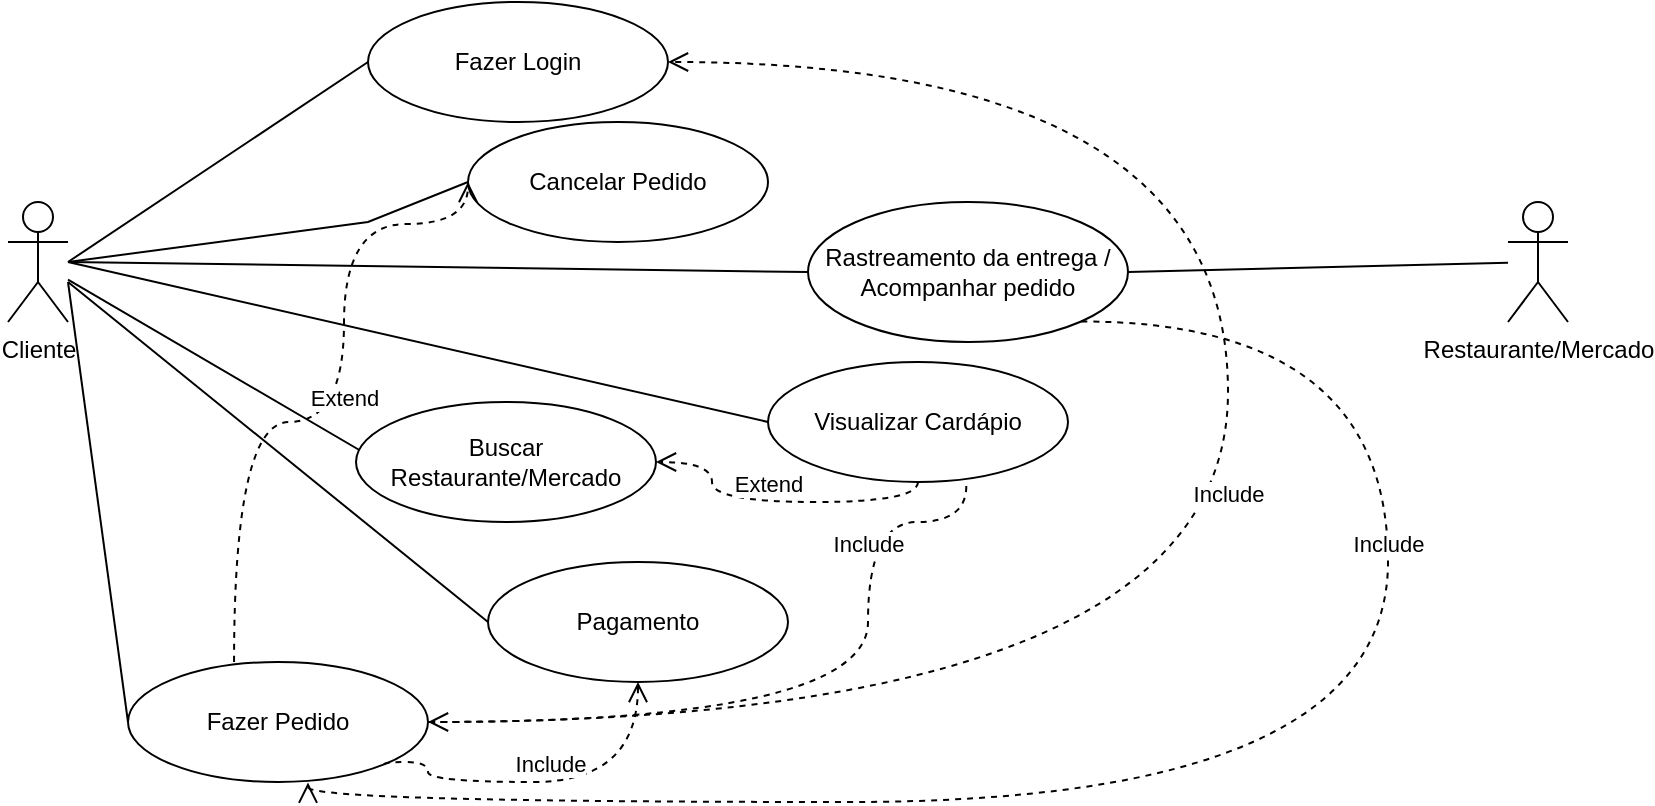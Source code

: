 <mxfile version="24.7.7">
  <diagram name="Página-1" id="4AqezNaRY7WEhVQ-DBEb">
    <mxGraphModel dx="1050" dy="522" grid="1" gridSize="10" guides="1" tooltips="1" connect="1" arrows="1" fold="1" page="1" pageScale="1" pageWidth="827" pageHeight="1169" math="0" shadow="0">
      <root>
        <mxCell id="0" />
        <mxCell id="1" parent="0" />
        <mxCell id="1PBOHZVlMXfvLXhJ8v84-1" value="Cliente" style="shape=umlActor;verticalLabelPosition=bottom;verticalAlign=top;html=1;outlineConnect=0;" vertex="1" parent="1">
          <mxGeometry x="90" y="220" width="30" height="60" as="geometry" />
        </mxCell>
        <mxCell id="1PBOHZVlMXfvLXhJ8v84-2" value="Restaurante/Mercado" style="shape=umlActor;verticalLabelPosition=bottom;verticalAlign=top;html=1;outlineConnect=0;" vertex="1" parent="1">
          <mxGeometry x="840" y="220" width="30" height="60" as="geometry" />
        </mxCell>
        <mxCell id="1PBOHZVlMXfvLXhJ8v84-4" value="Fazer Login" style="ellipse;whiteSpace=wrap;html=1;" vertex="1" parent="1">
          <mxGeometry x="270" y="120" width="150" height="60" as="geometry" />
        </mxCell>
        <mxCell id="1PBOHZVlMXfvLXhJ8v84-8" value="Buscar Restaurante/Mercado" style="ellipse;whiteSpace=wrap;html=1;" vertex="1" parent="1">
          <mxGeometry x="264" y="320" width="150" height="60" as="geometry" />
        </mxCell>
        <mxCell id="1PBOHZVlMXfvLXhJ8v84-9" value="Visualizar Cardápio" style="ellipse;whiteSpace=wrap;html=1;" vertex="1" parent="1">
          <mxGeometry x="470" y="300" width="150" height="60" as="geometry" />
        </mxCell>
        <mxCell id="1PBOHZVlMXfvLXhJ8v84-10" value="Fazer Pedido" style="ellipse;whiteSpace=wrap;html=1;" vertex="1" parent="1">
          <mxGeometry x="150" y="450" width="150" height="60" as="geometry" />
        </mxCell>
        <mxCell id="1PBOHZVlMXfvLXhJ8v84-11" value="Pagamento" style="ellipse;whiteSpace=wrap;html=1;" vertex="1" parent="1">
          <mxGeometry x="330" y="400" width="150" height="60" as="geometry" />
        </mxCell>
        <mxCell id="1PBOHZVlMXfvLXhJ8v84-12" value="Rastreamento da entrega / Acompanhar pedido" style="ellipse;whiteSpace=wrap;html=1;" vertex="1" parent="1">
          <mxGeometry x="490" y="220" width="160" height="70" as="geometry" />
        </mxCell>
        <mxCell id="1PBOHZVlMXfvLXhJ8v84-13" value="Cancelar Pedido" style="ellipse;whiteSpace=wrap;html=1;" vertex="1" parent="1">
          <mxGeometry x="320" y="180" width="150" height="60" as="geometry" />
        </mxCell>
        <mxCell id="1PBOHZVlMXfvLXhJ8v84-18" value="" style="endArrow=none;html=1;rounded=0;exitX=0.011;exitY=0.4;exitDx=0;exitDy=0;exitPerimeter=0;" edge="1" parent="1" source="1PBOHZVlMXfvLXhJ8v84-8" target="1PBOHZVlMXfvLXhJ8v84-1">
          <mxGeometry width="50" height="50" relative="1" as="geometry">
            <mxPoint x="390" y="370" as="sourcePoint" />
            <mxPoint x="440" y="320" as="targetPoint" />
          </mxGeometry>
        </mxCell>
        <mxCell id="1PBOHZVlMXfvLXhJ8v84-20" value="" style="endArrow=none;html=1;rounded=0;exitX=0;exitY=0.5;exitDx=0;exitDy=0;" edge="1" parent="1" source="1PBOHZVlMXfvLXhJ8v84-10">
          <mxGeometry width="50" height="50" relative="1" as="geometry">
            <mxPoint x="282" y="324" as="sourcePoint" />
            <mxPoint x="120" y="260" as="targetPoint" />
          </mxGeometry>
        </mxCell>
        <mxCell id="1PBOHZVlMXfvLXhJ8v84-22" value="" style="endArrow=none;html=1;rounded=0;entryX=0;entryY=0.5;entryDx=0;entryDy=0;" edge="1" parent="1" target="1PBOHZVlMXfvLXhJ8v84-12">
          <mxGeometry width="50" height="50" relative="1" as="geometry">
            <mxPoint x="120" y="250" as="sourcePoint" />
            <mxPoint x="440" y="320" as="targetPoint" />
          </mxGeometry>
        </mxCell>
        <mxCell id="1PBOHZVlMXfvLXhJ8v84-23" value="" style="endArrow=none;html=1;rounded=0;entryX=0;entryY=0.5;entryDx=0;entryDy=0;" edge="1" parent="1" target="1PBOHZVlMXfvLXhJ8v84-11">
          <mxGeometry width="50" height="50" relative="1" as="geometry">
            <mxPoint x="120" y="260" as="sourcePoint" />
            <mxPoint x="440" y="320" as="targetPoint" />
          </mxGeometry>
        </mxCell>
        <mxCell id="1PBOHZVlMXfvLXhJ8v84-24" value="" style="endArrow=none;html=1;rounded=0;entryX=0;entryY=0.5;entryDx=0;entryDy=0;" edge="1" parent="1" target="1PBOHZVlMXfvLXhJ8v84-9">
          <mxGeometry width="50" height="50" relative="1" as="geometry">
            <mxPoint x="120" y="250" as="sourcePoint" />
            <mxPoint x="440" y="320" as="targetPoint" />
          </mxGeometry>
        </mxCell>
        <mxCell id="1PBOHZVlMXfvLXhJ8v84-25" value="" style="endArrow=none;html=1;rounded=0;entryX=1;entryY=0.5;entryDx=0;entryDy=0;" edge="1" parent="1" source="1PBOHZVlMXfvLXhJ8v84-2" target="1PBOHZVlMXfvLXhJ8v84-12">
          <mxGeometry width="50" height="50" relative="1" as="geometry">
            <mxPoint x="390" y="370" as="sourcePoint" />
            <mxPoint x="440" y="320" as="targetPoint" />
          </mxGeometry>
        </mxCell>
        <mxCell id="1PBOHZVlMXfvLXhJ8v84-26" value="" style="endArrow=none;html=1;rounded=0;exitX=0;exitY=0.5;exitDx=0;exitDy=0;" edge="1" parent="1" source="1PBOHZVlMXfvLXhJ8v84-13">
          <mxGeometry width="50" height="50" relative="1" as="geometry">
            <mxPoint x="390" y="370" as="sourcePoint" />
            <mxPoint x="120" y="250" as="targetPoint" />
            <Array as="points">
              <mxPoint x="270" y="230" />
            </Array>
          </mxGeometry>
        </mxCell>
        <mxCell id="1PBOHZVlMXfvLXhJ8v84-27" value="" style="endArrow=none;html=1;rounded=0;exitX=0;exitY=0.5;exitDx=0;exitDy=0;" edge="1" parent="1" source="1PBOHZVlMXfvLXhJ8v84-4">
          <mxGeometry width="50" height="50" relative="1" as="geometry">
            <mxPoint x="390" y="370" as="sourcePoint" />
            <mxPoint x="120" y="250" as="targetPoint" />
          </mxGeometry>
        </mxCell>
        <mxCell id="1PBOHZVlMXfvLXhJ8v84-32" value="Include" style="html=1;verticalAlign=bottom;endArrow=open;dashed=1;endSize=8;curved=1;rounded=0;entryX=1;entryY=0.5;entryDx=0;entryDy=0;exitX=1;exitY=0.5;exitDx=0;exitDy=0;edgeStyle=orthogonalEdgeStyle;" edge="1" parent="1" source="1PBOHZVlMXfvLXhJ8v84-10" target="1PBOHZVlMXfvLXhJ8v84-4">
          <mxGeometry relative="1" as="geometry">
            <mxPoint x="450" y="340" as="sourcePoint" />
            <mxPoint x="370" y="340" as="targetPoint" />
            <Array as="points">
              <mxPoint x="700" y="480" />
              <mxPoint x="700" y="150" />
            </Array>
          </mxGeometry>
        </mxCell>
        <mxCell id="1PBOHZVlMXfvLXhJ8v84-33" value="Extend" style="html=1;verticalAlign=bottom;endArrow=open;dashed=1;endSize=8;curved=1;rounded=0;entryX=0;entryY=0.5;entryDx=0;entryDy=0;exitX=0.5;exitY=0;exitDx=0;exitDy=0;edgeStyle=orthogonalEdgeStyle;" edge="1" parent="1" target="1PBOHZVlMXfvLXhJ8v84-13">
          <mxGeometry relative="1" as="geometry">
            <mxPoint x="203.03" y="450" as="sourcePoint" />
            <mxPoint x="319.997" y="231.213" as="targetPoint" />
            <Array as="points">
              <mxPoint x="203" y="330" />
              <mxPoint x="258" y="330" />
              <mxPoint x="258" y="231" />
              <mxPoint x="320" y="231" />
            </Array>
          </mxGeometry>
        </mxCell>
        <mxCell id="1PBOHZVlMXfvLXhJ8v84-34" value="Extend" style="html=1;verticalAlign=bottom;endArrow=open;dashed=1;endSize=8;curved=1;rounded=0;entryX=1;entryY=0.5;entryDx=0;entryDy=0;exitX=0.5;exitY=1;exitDx=0;exitDy=0;edgeStyle=orthogonalEdgeStyle;" edge="1" parent="1" source="1PBOHZVlMXfvLXhJ8v84-9" target="1PBOHZVlMXfvLXhJ8v84-8">
          <mxGeometry x="0.056" relative="1" as="geometry">
            <mxPoint x="450" y="340" as="sourcePoint" />
            <mxPoint x="370" y="340" as="targetPoint" />
            <mxPoint as="offset" />
          </mxGeometry>
        </mxCell>
        <mxCell id="1PBOHZVlMXfvLXhJ8v84-35" value="Include" style="html=1;verticalAlign=bottom;endArrow=open;dashed=1;endSize=8;curved=1;rounded=0;exitX=1;exitY=1;exitDx=0;exitDy=0;entryX=0.5;entryY=1;entryDx=0;entryDy=0;edgeStyle=orthogonalEdgeStyle;" edge="1" parent="1" source="1PBOHZVlMXfvLXhJ8v84-10" target="1PBOHZVlMXfvLXhJ8v84-11">
          <mxGeometry relative="1" as="geometry">
            <mxPoint x="450" y="340" as="sourcePoint" />
            <mxPoint x="370" y="340" as="targetPoint" />
            <Array as="points">
              <mxPoint x="278" y="500" />
              <mxPoint x="300" y="500" />
              <mxPoint x="300" y="510" />
              <mxPoint x="405" y="510" />
            </Array>
          </mxGeometry>
        </mxCell>
        <mxCell id="1PBOHZVlMXfvLXhJ8v84-36" value="Include" style="html=1;verticalAlign=bottom;endArrow=open;dashed=1;endSize=8;curved=1;rounded=0;exitX=1;exitY=1;exitDx=0;exitDy=0;entryX=0.5;entryY=1;entryDx=0;entryDy=0;edgeStyle=orthogonalEdgeStyle;" edge="1" parent="1" source="1PBOHZVlMXfvLXhJ8v84-12">
          <mxGeometry x="-0.42" relative="1" as="geometry">
            <mxPoint x="528.431" y="280.049" as="sourcePoint" />
            <mxPoint x="240" y="510.3" as="targetPoint" />
            <Array as="points">
              <mxPoint x="780" y="280" />
              <mxPoint x="780" y="520" />
              <mxPoint x="240" y="520" />
            </Array>
            <mxPoint as="offset" />
          </mxGeometry>
        </mxCell>
        <mxCell id="1PBOHZVlMXfvLXhJ8v84-37" value="Include" style="html=1;verticalAlign=bottom;endArrow=open;dashed=1;endSize=8;curved=1;rounded=0;exitX=0.661;exitY=1.033;exitDx=0;exitDy=0;entryX=1;entryY=0.5;entryDx=0;entryDy=0;edgeStyle=orthogonalEdgeStyle;exitPerimeter=0;" edge="1" parent="1" source="1PBOHZVlMXfvLXhJ8v84-9" target="1PBOHZVlMXfvLXhJ8v84-10">
          <mxGeometry x="-0.549" relative="1" as="geometry">
            <mxPoint x="450" y="340" as="sourcePoint" />
            <mxPoint x="370" y="340" as="targetPoint" />
            <Array as="points">
              <mxPoint x="569" y="380" />
              <mxPoint x="520" y="380" />
              <mxPoint x="520" y="480" />
            </Array>
            <mxPoint as="offset" />
          </mxGeometry>
        </mxCell>
      </root>
    </mxGraphModel>
  </diagram>
</mxfile>
